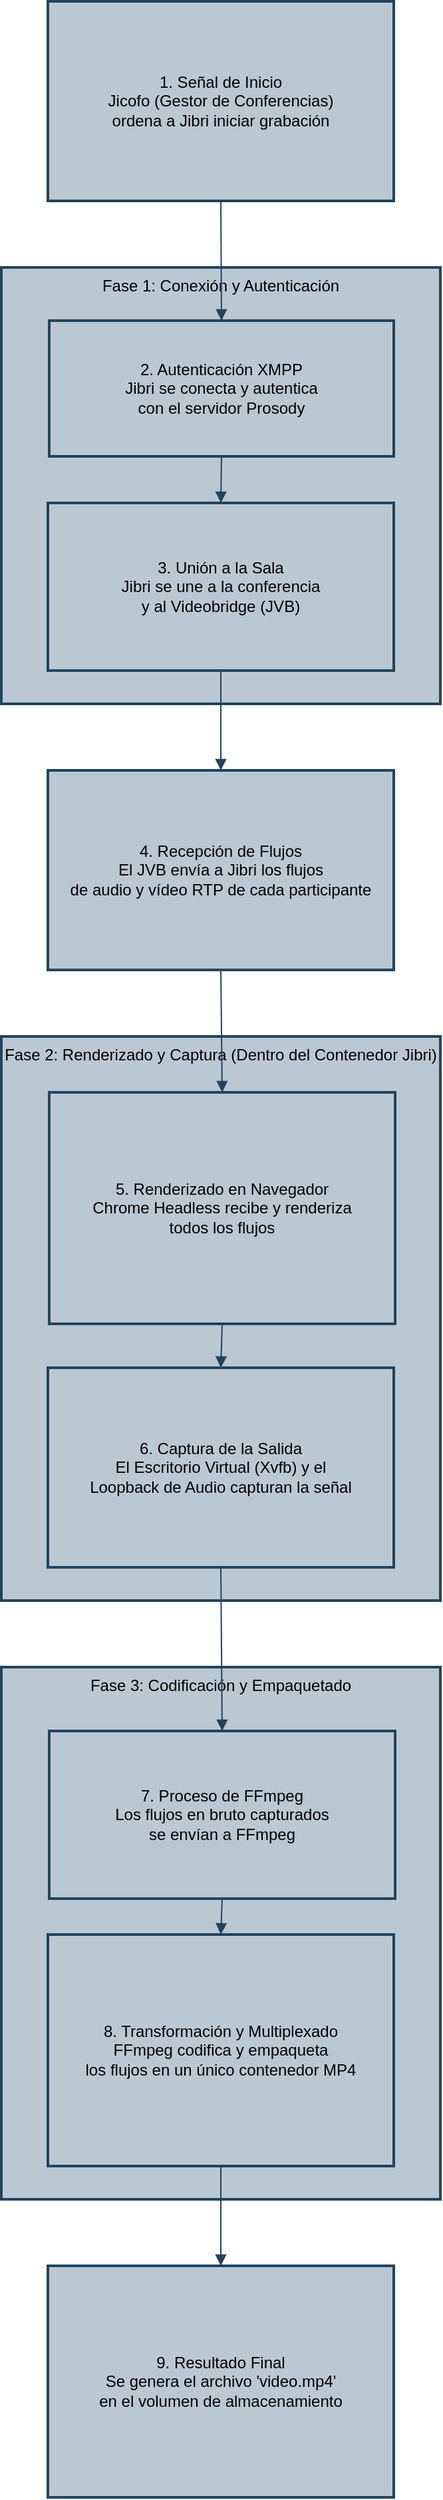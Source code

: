 <mxfile version="27.2.0">
  <diagram name="Página-1" id="0CcUjBbd1h5gzMMPx8_0">
    <mxGraphModel dx="1584" dy="826" grid="1" gridSize="10" guides="1" tooltips="1" connect="1" arrows="1" fold="1" page="1" pageScale="1" pageWidth="827" pageHeight="1169" math="0" shadow="0">
      <root>
        <mxCell id="0" />
        <mxCell id="1" parent="0" />
        <mxCell id="9qaXE7Aq6Uxo68Rjx3S1-22" value="Fase 3: Codificación y Empaquetado" style="whiteSpace=wrap;strokeWidth=2;verticalAlign=top;fillColor=#bac8d3;strokeColor=#23445d;" vertex="1" parent="1">
          <mxGeometry x="110" y="1272" width="330" height="400" as="geometry" />
        </mxCell>
        <mxCell id="9qaXE7Aq6Uxo68Rjx3S1-23" value="Fase 2: Renderizado y Captura (Dentro del Contenedor Jibri)" style="whiteSpace=wrap;strokeWidth=2;verticalAlign=top;fillColor=#bac8d3;strokeColor=#23445d;" vertex="1" parent="1">
          <mxGeometry x="110" y="798" width="330" height="424" as="geometry" />
        </mxCell>
        <mxCell id="9qaXE7Aq6Uxo68Rjx3S1-24" value="Fase 1: Conexión y Autenticación" style="whiteSpace=wrap;strokeWidth=2;verticalAlign=top;fillColor=#bac8d3;strokeColor=#23445d;" vertex="1" parent="1">
          <mxGeometry x="110" y="220" width="330" height="328" as="geometry" />
        </mxCell>
        <mxCell id="9qaXE7Aq6Uxo68Rjx3S1-25" value="1. Señal de Inicio&#xa;Jicofo (Gestor de Conferencias)&#xa;ordena a Jibri iniciar grabación" style="whiteSpace=wrap;strokeWidth=2;fillColor=#bac8d3;strokeColor=#23445d;" vertex="1" parent="1">
          <mxGeometry x="145" y="20" width="260" height="150" as="geometry" />
        </mxCell>
        <mxCell id="9qaXE7Aq6Uxo68Rjx3S1-26" value="2. Autenticación XMPP&#xa;Jibri se conecta y autentica&#xa;con el servidor Prosody" style="whiteSpace=wrap;strokeWidth=2;fillColor=#bac8d3;strokeColor=#23445d;" vertex="1" parent="1">
          <mxGeometry x="146" y="260" width="259" height="102" as="geometry" />
        </mxCell>
        <mxCell id="9qaXE7Aq6Uxo68Rjx3S1-27" value="3. Unión a la Sala&#xa;Jibri se une a la conferencia&#xa;y al Videobridge (JVB)" style="whiteSpace=wrap;strokeWidth=2;fillColor=#bac8d3;strokeColor=#23445d;" vertex="1" parent="1">
          <mxGeometry x="145" y="397" width="260" height="126" as="geometry" />
        </mxCell>
        <mxCell id="9qaXE7Aq6Uxo68Rjx3S1-28" value="4. Recepción de Flujos&#xa;El JVB envía a Jibri los flujos&#xa;de audio y vídeo RTP de cada participante" style="whiteSpace=wrap;strokeWidth=2;fillColor=#bac8d3;strokeColor=#23445d;" vertex="1" parent="1">
          <mxGeometry x="145" y="598" width="260" height="150" as="geometry" />
        </mxCell>
        <mxCell id="9qaXE7Aq6Uxo68Rjx3S1-29" value="5. Renderizado en Navegador&#xa;Chrome Headless recibe y renderiza&#xa;todos los flujos" style="whiteSpace=wrap;strokeWidth=2;fillColor=#bac8d3;strokeColor=#23445d;" vertex="1" parent="1">
          <mxGeometry x="146" y="840" width="260" height="174" as="geometry" />
        </mxCell>
        <mxCell id="9qaXE7Aq6Uxo68Rjx3S1-30" value="6. Captura de la Salida&#xa;El Escritorio Virtual (Xvfb) y el&#xa;Loopback de Audio capturan la señal" style="whiteSpace=wrap;strokeWidth=2;fillColor=#bac8d3;strokeColor=#23445d;" vertex="1" parent="1">
          <mxGeometry x="145" y="1047" width="260" height="150" as="geometry" />
        </mxCell>
        <mxCell id="9qaXE7Aq6Uxo68Rjx3S1-31" value="7. Proceso de FFmpeg&#xa;Los flujos en bruto capturados&#xa;se envían a FFmpeg" style="whiteSpace=wrap;strokeWidth=2;fillColor=#bac8d3;strokeColor=#23445d;" vertex="1" parent="1">
          <mxGeometry x="146" y="1320" width="260" height="126" as="geometry" />
        </mxCell>
        <mxCell id="9qaXE7Aq6Uxo68Rjx3S1-32" value="8. Transformación y Multiplexado&#xa;FFmpeg codifica y empaqueta&#xa;los flujos en un único contenedor MP4" style="whiteSpace=wrap;strokeWidth=2;fillColor=#bac8d3;strokeColor=#23445d;" vertex="1" parent="1">
          <mxGeometry x="145" y="1473" width="260" height="174" as="geometry" />
        </mxCell>
        <mxCell id="9qaXE7Aq6Uxo68Rjx3S1-33" value="9. Resultado Final&#xa;Se genera el archivo &#39;video.mp4&#39;&#xa;en el volumen de almacenamiento" style="whiteSpace=wrap;strokeWidth=2;fillColor=#bac8d3;strokeColor=#23445d;" vertex="1" parent="1">
          <mxGeometry x="145" y="1722" width="260" height="174" as="geometry" />
        </mxCell>
        <mxCell id="9qaXE7Aq6Uxo68Rjx3S1-34" value="" style="curved=1;startArrow=none;endArrow=block;exitX=0.5;exitY=1;entryX=0.5;entryY=0;rounded=0;fillColor=#bac8d3;strokeColor=#23445d;" edge="1" parent="1" source="9qaXE7Aq6Uxo68Rjx3S1-26" target="9qaXE7Aq6Uxo68Rjx3S1-27">
          <mxGeometry relative="1" as="geometry">
            <Array as="points" />
          </mxGeometry>
        </mxCell>
        <mxCell id="9qaXE7Aq6Uxo68Rjx3S1-35" value="" style="curved=1;startArrow=none;endArrow=block;exitX=0.5;exitY=1;entryX=0.5;entryY=0;rounded=0;fillColor=#bac8d3;strokeColor=#23445d;" edge="1" parent="1" source="9qaXE7Aq6Uxo68Rjx3S1-29" target="9qaXE7Aq6Uxo68Rjx3S1-30">
          <mxGeometry relative="1" as="geometry">
            <Array as="points" />
          </mxGeometry>
        </mxCell>
        <mxCell id="9qaXE7Aq6Uxo68Rjx3S1-36" value="" style="curved=1;startArrow=none;endArrow=block;exitX=0.5;exitY=1;entryX=0.5;entryY=0;rounded=0;fillColor=#bac8d3;strokeColor=#23445d;" edge="1" parent="1" source="9qaXE7Aq6Uxo68Rjx3S1-31" target="9qaXE7Aq6Uxo68Rjx3S1-32">
          <mxGeometry relative="1" as="geometry">
            <Array as="points" />
          </mxGeometry>
        </mxCell>
        <mxCell id="9qaXE7Aq6Uxo68Rjx3S1-37" value="" style="curved=1;startArrow=none;endArrow=block;exitX=0.5;exitY=1;entryX=0.5;entryY=0;rounded=0;fillColor=#bac8d3;strokeColor=#23445d;" edge="1" parent="1" source="9qaXE7Aq6Uxo68Rjx3S1-25" target="9qaXE7Aq6Uxo68Rjx3S1-26">
          <mxGeometry relative="1" as="geometry">
            <Array as="points" />
          </mxGeometry>
        </mxCell>
        <mxCell id="9qaXE7Aq6Uxo68Rjx3S1-38" value="" style="curved=1;startArrow=none;endArrow=block;exitX=0.5;exitY=1;entryX=0.5;entryY=0;rounded=0;fillColor=#bac8d3;strokeColor=#23445d;" edge="1" parent="1" source="9qaXE7Aq6Uxo68Rjx3S1-27" target="9qaXE7Aq6Uxo68Rjx3S1-28">
          <mxGeometry relative="1" as="geometry">
            <Array as="points" />
          </mxGeometry>
        </mxCell>
        <mxCell id="9qaXE7Aq6Uxo68Rjx3S1-39" value="" style="curved=1;startArrow=none;endArrow=block;exitX=0.5;exitY=1;entryX=0.5;entryY=0;rounded=0;fillColor=#bac8d3;strokeColor=#23445d;" edge="1" parent="1" source="9qaXE7Aq6Uxo68Rjx3S1-28" target="9qaXE7Aq6Uxo68Rjx3S1-29">
          <mxGeometry relative="1" as="geometry">
            <Array as="points" />
          </mxGeometry>
        </mxCell>
        <mxCell id="9qaXE7Aq6Uxo68Rjx3S1-40" value="" style="curved=1;startArrow=none;endArrow=block;exitX=0.5;exitY=1;entryX=0.5;entryY=0;rounded=0;fillColor=#bac8d3;strokeColor=#23445d;" edge="1" parent="1" source="9qaXE7Aq6Uxo68Rjx3S1-30" target="9qaXE7Aq6Uxo68Rjx3S1-31">
          <mxGeometry relative="1" as="geometry">
            <Array as="points" />
          </mxGeometry>
        </mxCell>
        <mxCell id="9qaXE7Aq6Uxo68Rjx3S1-41" value="" style="curved=1;startArrow=none;endArrow=block;exitX=0.5;exitY=1;entryX=0.5;entryY=0;rounded=0;fillColor=#bac8d3;strokeColor=#23445d;" edge="1" parent="1" source="9qaXE7Aq6Uxo68Rjx3S1-32" target="9qaXE7Aq6Uxo68Rjx3S1-33">
          <mxGeometry relative="1" as="geometry">
            <Array as="points" />
          </mxGeometry>
        </mxCell>
      </root>
    </mxGraphModel>
  </diagram>
</mxfile>
